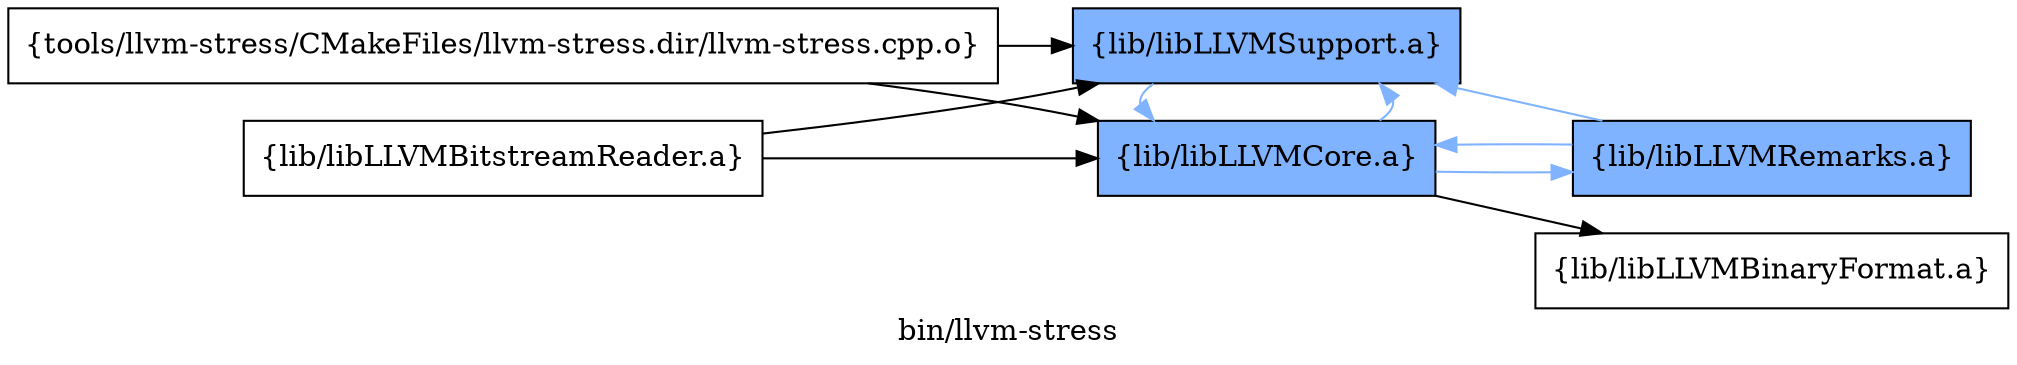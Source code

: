 digraph "bin/llvm-stress" {
	label="bin/llvm-stress";
	rankdir=LR;
	{ rank=same; Node0x5588e13f9ff8;  }
	{ rank=same; Node0x5588e13fa188; Node0x5588e13f9cd8;  }

	Node0x5588e13f9ff8 [shape=record,shape=box,group=0,label="{tools/llvm-stress/CMakeFiles/llvm-stress.dir/llvm-stress.cpp.o}"];
	Node0x5588e13f9ff8 -> Node0x5588e13fa188;
	Node0x5588e13f9ff8 -> Node0x5588e13f9cd8;
	Node0x5588e13fa188 [shape=record,shape=box,group=1,style=filled,fillcolor="0.600000 0.5 1",label="{lib/libLLVMCore.a}"];
	Node0x5588e13fa188 -> Node0x5588e13f9cd8[color="0.600000 0.5 1"];
	Node0x5588e13fa188 -> Node0x5588e13f7258;
	Node0x5588e13fa188 -> Node0x5588e13f77f8[color="0.600000 0.5 1"];
	Node0x5588e13f9cd8 [shape=record,shape=box,group=1,style=filled,fillcolor="0.600000 0.5 1",label="{lib/libLLVMSupport.a}"];
	Node0x5588e13f9cd8 -> Node0x5588e13fa188[color="0.600000 0.5 1"];
	Node0x5588e13f7258 [shape=record,shape=box,group=0,label="{lib/libLLVMBinaryFormat.a}"];
	Node0x5588e13f77f8 [shape=record,shape=box,group=1,style=filled,fillcolor="0.600000 0.5 1",label="{lib/libLLVMRemarks.a}"];
	Node0x5588e13f77f8 -> Node0x5588e13f9cd8[color="0.600000 0.5 1"];
	Node0x5588e13f77f8 -> Node0x5588e13fa188[color="0.600000 0.5 1"];
	Node0x5588e13f9058 [shape=record,shape=box,group=0,label="{lib/libLLVMBitstreamReader.a}"];
	Node0x5588e13f9058 -> Node0x5588e13fa188;
	Node0x5588e13f9058 -> Node0x5588e13f9cd8;
}
